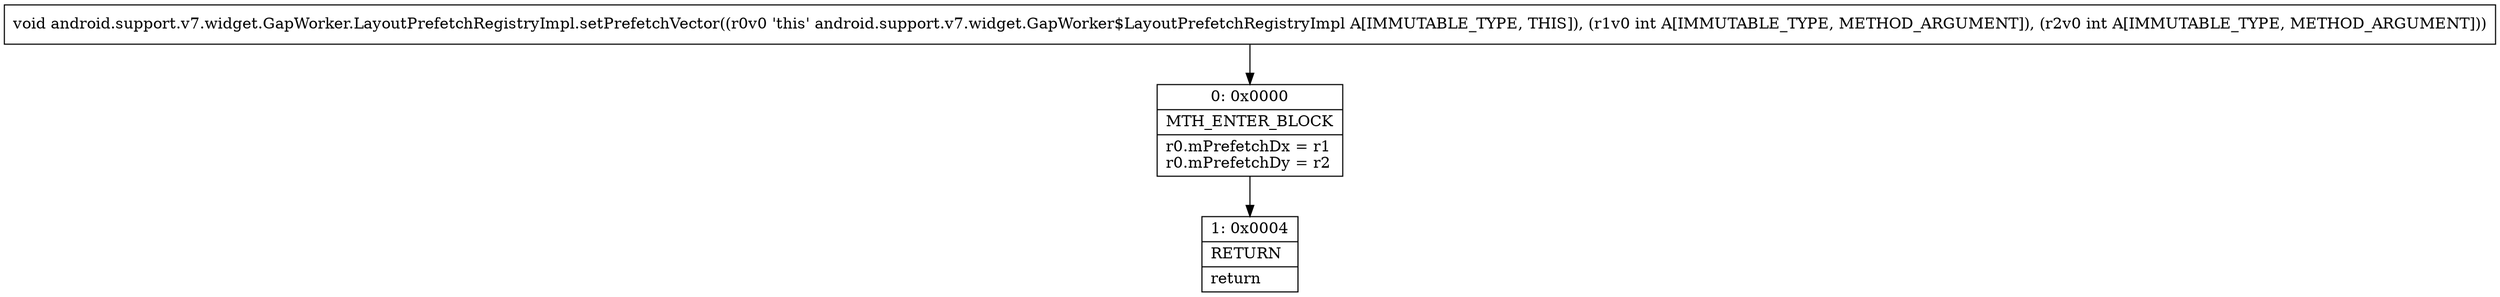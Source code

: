 digraph "CFG forandroid.support.v7.widget.GapWorker.LayoutPrefetchRegistryImpl.setPrefetchVector(II)V" {
Node_0 [shape=record,label="{0\:\ 0x0000|MTH_ENTER_BLOCK\l|r0.mPrefetchDx = r1\lr0.mPrefetchDy = r2\l}"];
Node_1 [shape=record,label="{1\:\ 0x0004|RETURN\l|return\l}"];
MethodNode[shape=record,label="{void android.support.v7.widget.GapWorker.LayoutPrefetchRegistryImpl.setPrefetchVector((r0v0 'this' android.support.v7.widget.GapWorker$LayoutPrefetchRegistryImpl A[IMMUTABLE_TYPE, THIS]), (r1v0 int A[IMMUTABLE_TYPE, METHOD_ARGUMENT]), (r2v0 int A[IMMUTABLE_TYPE, METHOD_ARGUMENT])) }"];
MethodNode -> Node_0;
Node_0 -> Node_1;
}

